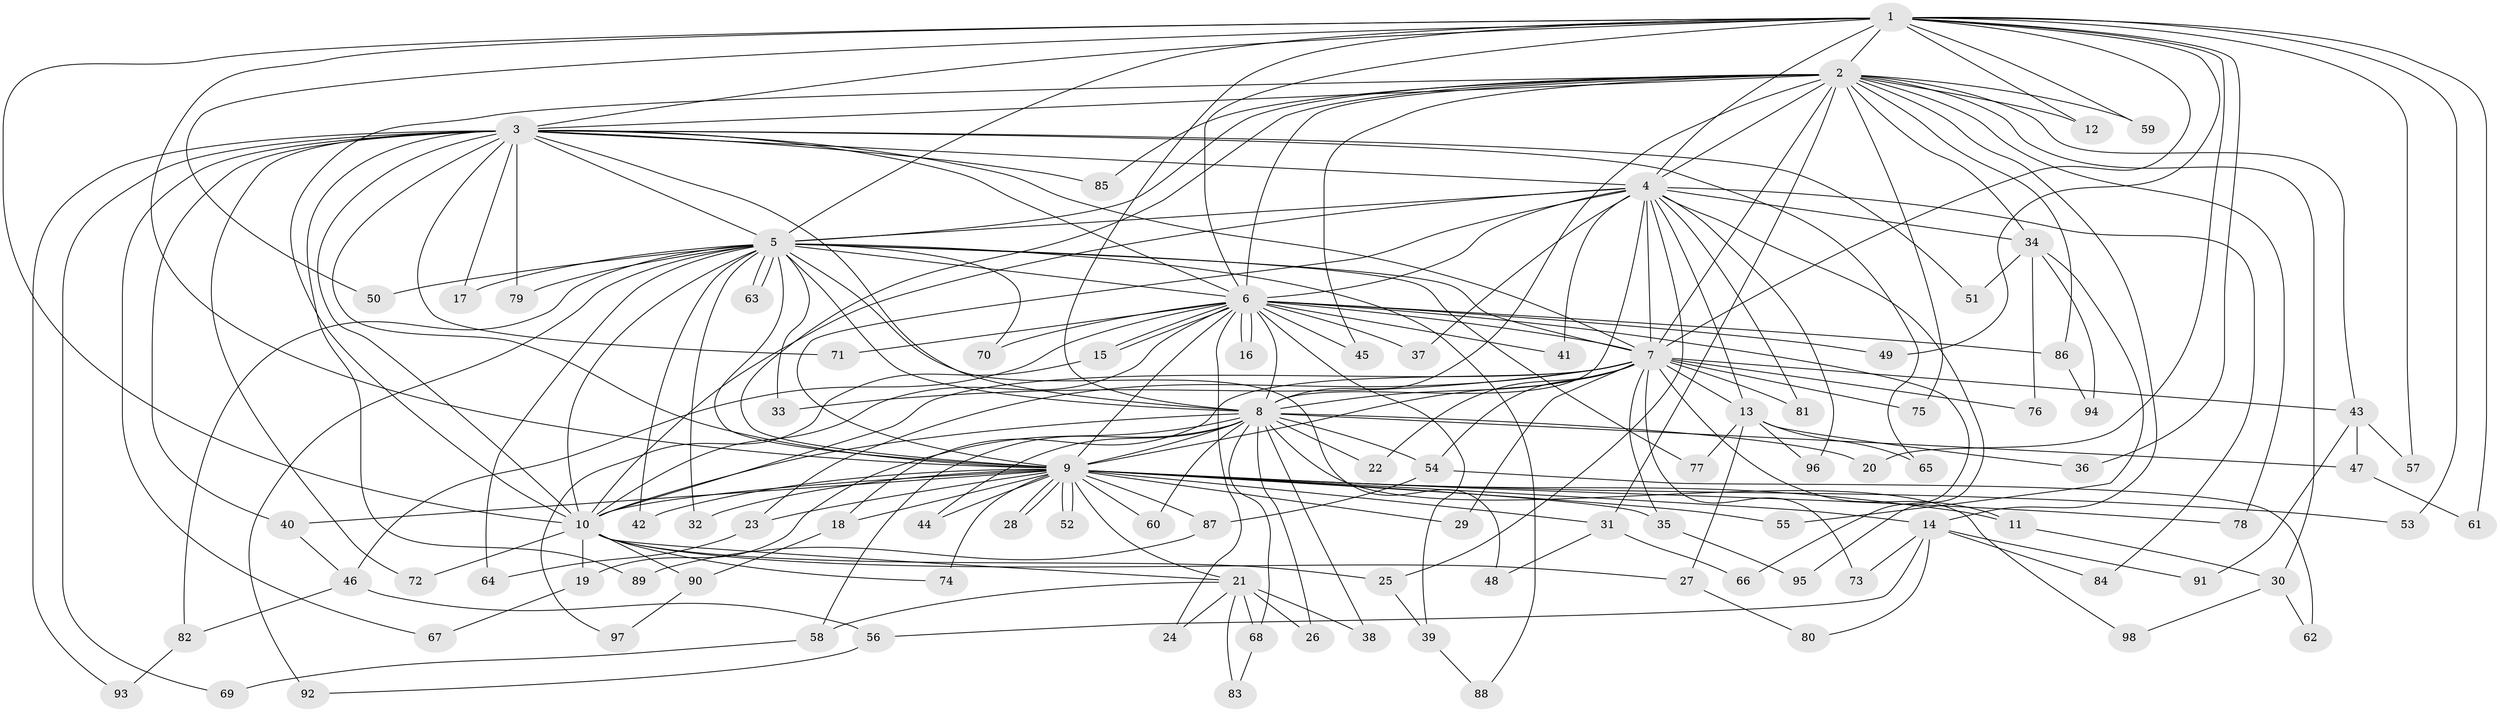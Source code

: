 // Generated by graph-tools (version 1.1) at 2025/14/03/09/25 04:14:07]
// undirected, 98 vertices, 221 edges
graph export_dot {
graph [start="1"]
  node [color=gray90,style=filled];
  1;
  2;
  3;
  4;
  5;
  6;
  7;
  8;
  9;
  10;
  11;
  12;
  13;
  14;
  15;
  16;
  17;
  18;
  19;
  20;
  21;
  22;
  23;
  24;
  25;
  26;
  27;
  28;
  29;
  30;
  31;
  32;
  33;
  34;
  35;
  36;
  37;
  38;
  39;
  40;
  41;
  42;
  43;
  44;
  45;
  46;
  47;
  48;
  49;
  50;
  51;
  52;
  53;
  54;
  55;
  56;
  57;
  58;
  59;
  60;
  61;
  62;
  63;
  64;
  65;
  66;
  67;
  68;
  69;
  70;
  71;
  72;
  73;
  74;
  75;
  76;
  77;
  78;
  79;
  80;
  81;
  82;
  83;
  84;
  85;
  86;
  87;
  88;
  89;
  90;
  91;
  92;
  93;
  94;
  95;
  96;
  97;
  98;
  1 -- 2;
  1 -- 3;
  1 -- 4;
  1 -- 5;
  1 -- 6;
  1 -- 7;
  1 -- 8;
  1 -- 9;
  1 -- 10;
  1 -- 12;
  1 -- 20;
  1 -- 36;
  1 -- 49;
  1 -- 50;
  1 -- 53;
  1 -- 57;
  1 -- 59;
  1 -- 61;
  2 -- 3;
  2 -- 4;
  2 -- 5;
  2 -- 6;
  2 -- 7;
  2 -- 8;
  2 -- 9;
  2 -- 10;
  2 -- 12;
  2 -- 14;
  2 -- 30;
  2 -- 31;
  2 -- 34;
  2 -- 43;
  2 -- 45;
  2 -- 59;
  2 -- 75;
  2 -- 78;
  2 -- 85;
  2 -- 86;
  3 -- 4;
  3 -- 5;
  3 -- 6;
  3 -- 7;
  3 -- 8;
  3 -- 9;
  3 -- 10;
  3 -- 17;
  3 -- 40;
  3 -- 51;
  3 -- 65;
  3 -- 67;
  3 -- 69;
  3 -- 71;
  3 -- 72;
  3 -- 79;
  3 -- 85;
  3 -- 89;
  3 -- 93;
  4 -- 5;
  4 -- 6;
  4 -- 7;
  4 -- 8;
  4 -- 9;
  4 -- 10;
  4 -- 13;
  4 -- 25;
  4 -- 34;
  4 -- 37;
  4 -- 41;
  4 -- 81;
  4 -- 84;
  4 -- 95;
  4 -- 96;
  5 -- 6;
  5 -- 7;
  5 -- 8;
  5 -- 9;
  5 -- 10;
  5 -- 17;
  5 -- 32;
  5 -- 33;
  5 -- 42;
  5 -- 48;
  5 -- 50;
  5 -- 63;
  5 -- 63;
  5 -- 64;
  5 -- 70;
  5 -- 77;
  5 -- 79;
  5 -- 82;
  5 -- 88;
  5 -- 92;
  6 -- 7;
  6 -- 8;
  6 -- 9;
  6 -- 10;
  6 -- 15;
  6 -- 15;
  6 -- 16;
  6 -- 16;
  6 -- 24;
  6 -- 37;
  6 -- 39;
  6 -- 41;
  6 -- 45;
  6 -- 46;
  6 -- 49;
  6 -- 66;
  6 -- 70;
  6 -- 71;
  6 -- 86;
  7 -- 8;
  7 -- 9;
  7 -- 10;
  7 -- 11;
  7 -- 13;
  7 -- 18;
  7 -- 22;
  7 -- 23;
  7 -- 29;
  7 -- 33;
  7 -- 35;
  7 -- 43;
  7 -- 54;
  7 -- 73;
  7 -- 75;
  7 -- 76;
  7 -- 81;
  8 -- 9;
  8 -- 10;
  8 -- 19;
  8 -- 20;
  8 -- 22;
  8 -- 26;
  8 -- 38;
  8 -- 44;
  8 -- 47;
  8 -- 54;
  8 -- 58;
  8 -- 60;
  8 -- 68;
  8 -- 98;
  9 -- 10;
  9 -- 11;
  9 -- 14;
  9 -- 18;
  9 -- 21;
  9 -- 23;
  9 -- 28;
  9 -- 28;
  9 -- 29;
  9 -- 31;
  9 -- 32;
  9 -- 35;
  9 -- 40;
  9 -- 42;
  9 -- 44;
  9 -- 52;
  9 -- 52;
  9 -- 53;
  9 -- 55;
  9 -- 60;
  9 -- 74;
  9 -- 78;
  9 -- 87;
  10 -- 19;
  10 -- 21;
  10 -- 25;
  10 -- 27;
  10 -- 72;
  10 -- 74;
  10 -- 90;
  11 -- 30;
  13 -- 27;
  13 -- 36;
  13 -- 65;
  13 -- 77;
  13 -- 96;
  14 -- 56;
  14 -- 73;
  14 -- 80;
  14 -- 84;
  14 -- 91;
  15 -- 97;
  18 -- 90;
  19 -- 67;
  21 -- 24;
  21 -- 26;
  21 -- 38;
  21 -- 58;
  21 -- 68;
  21 -- 83;
  23 -- 64;
  25 -- 39;
  27 -- 80;
  30 -- 62;
  30 -- 98;
  31 -- 48;
  31 -- 66;
  34 -- 51;
  34 -- 55;
  34 -- 76;
  34 -- 94;
  35 -- 95;
  39 -- 88;
  40 -- 46;
  43 -- 47;
  43 -- 57;
  43 -- 91;
  46 -- 56;
  46 -- 82;
  47 -- 61;
  54 -- 62;
  54 -- 87;
  56 -- 92;
  58 -- 69;
  68 -- 83;
  82 -- 93;
  86 -- 94;
  87 -- 89;
  90 -- 97;
}
